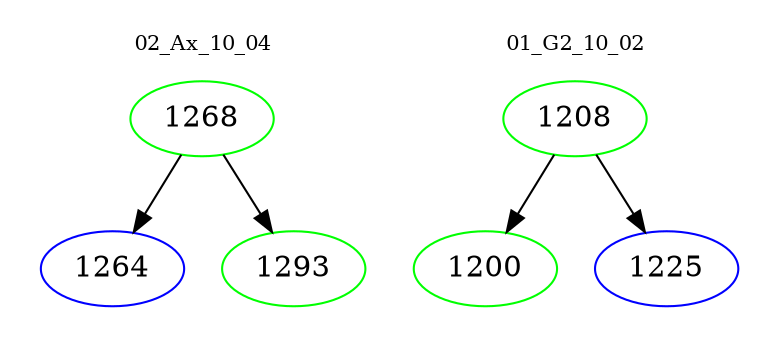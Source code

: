 digraph{
subgraph cluster_0 {
color = white
label = "02_Ax_10_04";
fontsize=10;
T0_1268 [label="1268", color="green"]
T0_1268 -> T0_1264 [color="black"]
T0_1264 [label="1264", color="blue"]
T0_1268 -> T0_1293 [color="black"]
T0_1293 [label="1293", color="green"]
}
subgraph cluster_1 {
color = white
label = "01_G2_10_02";
fontsize=10;
T1_1208 [label="1208", color="green"]
T1_1208 -> T1_1200 [color="black"]
T1_1200 [label="1200", color="green"]
T1_1208 -> T1_1225 [color="black"]
T1_1225 [label="1225", color="blue"]
}
}
